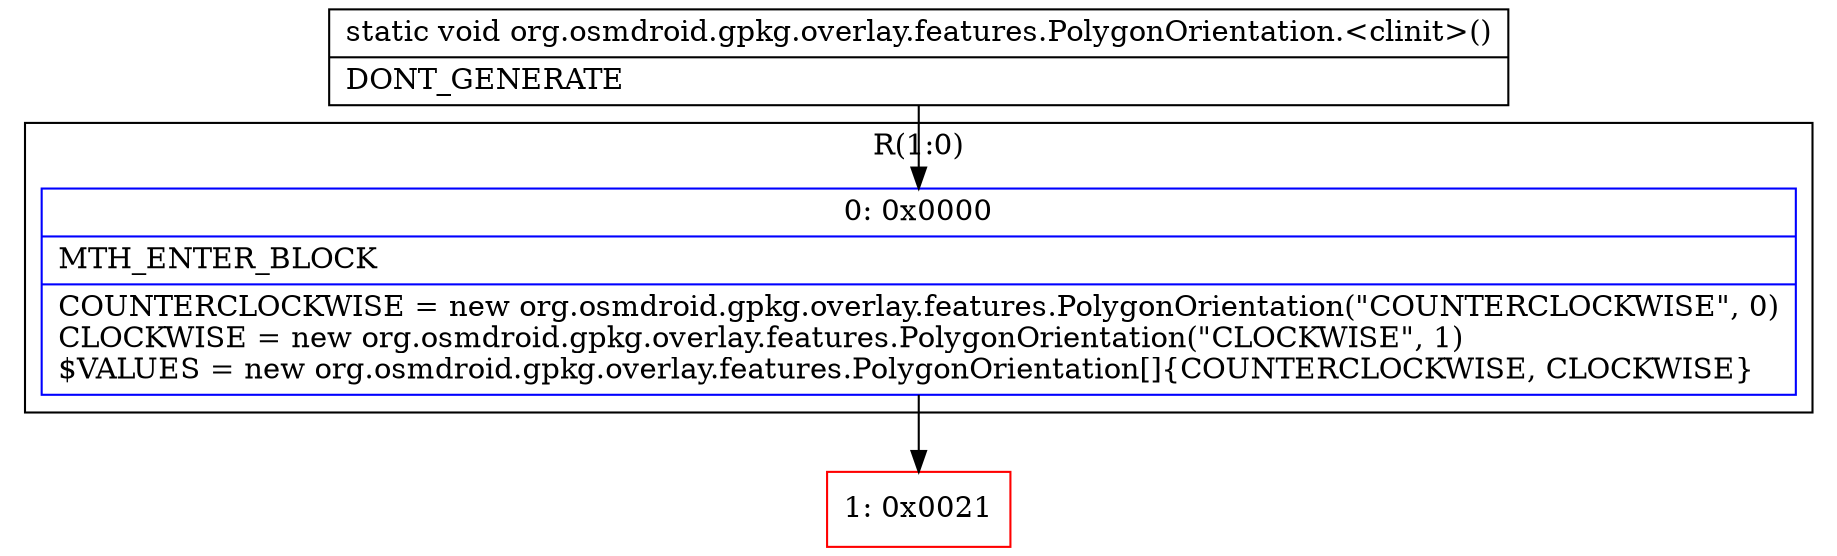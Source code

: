 digraph "CFG fororg.osmdroid.gpkg.overlay.features.PolygonOrientation.\<clinit\>()V" {
subgraph cluster_Region_638246458 {
label = "R(1:0)";
node [shape=record,color=blue];
Node_0 [shape=record,label="{0\:\ 0x0000|MTH_ENTER_BLOCK\l|COUNTERCLOCKWISE = new org.osmdroid.gpkg.overlay.features.PolygonOrientation(\"COUNTERCLOCKWISE\", 0)\lCLOCKWISE = new org.osmdroid.gpkg.overlay.features.PolygonOrientation(\"CLOCKWISE\", 1)\l$VALUES = new org.osmdroid.gpkg.overlay.features.PolygonOrientation[]\{COUNTERCLOCKWISE, CLOCKWISE\}\l}"];
}
Node_1 [shape=record,color=red,label="{1\:\ 0x0021}"];
MethodNode[shape=record,label="{static void org.osmdroid.gpkg.overlay.features.PolygonOrientation.\<clinit\>()  | DONT_GENERATE\l}"];
MethodNode -> Node_0;
Node_0 -> Node_1;
}


